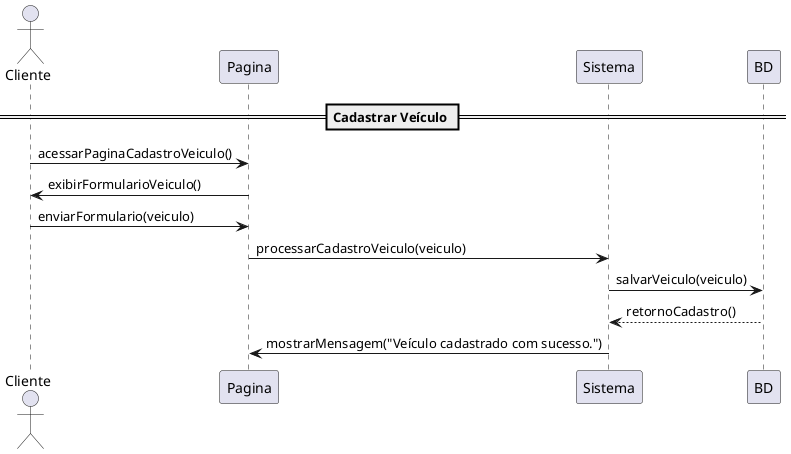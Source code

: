 @startuml



' =============== Atores =================
actor Cliente


' ========== 7. Cadastrar Veículo ==========
== Cadastrar Veículo ==
Cliente -> Pagina : acessarPaginaCadastroVeiculo()
Pagina -> Cliente : exibirFormularioVeiculo()
Cliente -> Pagina : enviarFormulario(veiculo)
Pagina -> Sistema : processarCadastroVeiculo(veiculo)
Sistema -> BD : salvarVeiculo(veiculo)
BD --> Sistema : retornoCadastro()
Sistema -> Pagina : mostrarMensagem("Veículo cadastrado com sucesso.")

@enduml